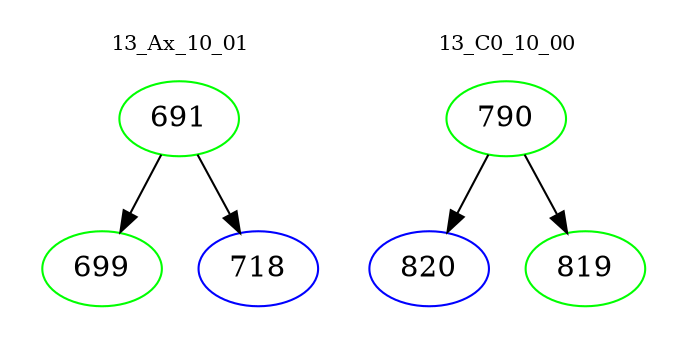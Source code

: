 digraph{
subgraph cluster_0 {
color = white
label = "13_Ax_10_01";
fontsize=10;
T0_691 [label="691", color="green"]
T0_691 -> T0_699 [color="black"]
T0_699 [label="699", color="green"]
T0_691 -> T0_718 [color="black"]
T0_718 [label="718", color="blue"]
}
subgraph cluster_1 {
color = white
label = "13_C0_10_00";
fontsize=10;
T1_790 [label="790", color="green"]
T1_790 -> T1_820 [color="black"]
T1_820 [label="820", color="blue"]
T1_790 -> T1_819 [color="black"]
T1_819 [label="819", color="green"]
}
}
